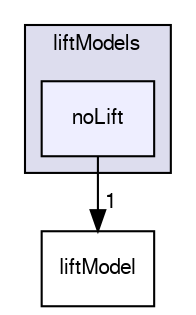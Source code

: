 digraph "applications/solvers/multiphase/twoPhaseEulerFoam/interfacialModels/liftModels/noLift" {
  bgcolor=transparent;
  compound=true
  node [ fontsize="10", fontname="FreeSans"];
  edge [ labelfontsize="10", labelfontname="FreeSans"];
  subgraph clusterdir_1930af04ba8ca8c5e74b60dc9dc3e3d1 {
    graph [ bgcolor="#ddddee", pencolor="black", label="liftModels" fontname="FreeSans", fontsize="10", URL="dir_1930af04ba8ca8c5e74b60dc9dc3e3d1.html"]
  dir_171cc67d097c69ee7bdda036a992ef99 [shape=box, label="noLift", style="filled", fillcolor="#eeeeff", pencolor="black", URL="dir_171cc67d097c69ee7bdda036a992ef99.html"];
  }
  dir_46712fbd265a326ee393f01a02faa26d [shape=box label="liftModel" URL="dir_46712fbd265a326ee393f01a02faa26d.html"];
  dir_171cc67d097c69ee7bdda036a992ef99->dir_46712fbd265a326ee393f01a02faa26d [headlabel="1", labeldistance=1.5 headhref="dir_000213_000211.html"];
}
